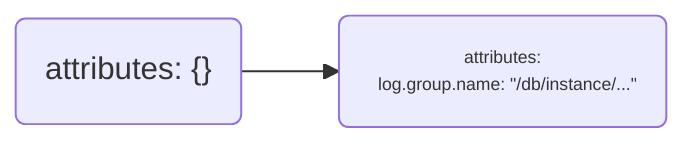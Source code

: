 flowchart LR
    classDef small font-size: 9px;

    log0("attributes: {}")
    log1(attributes: 
&nbsp;&nbsp;log.group.name: &quot;/db/instance/...&quot;
    ):::small
    log0 --> log1